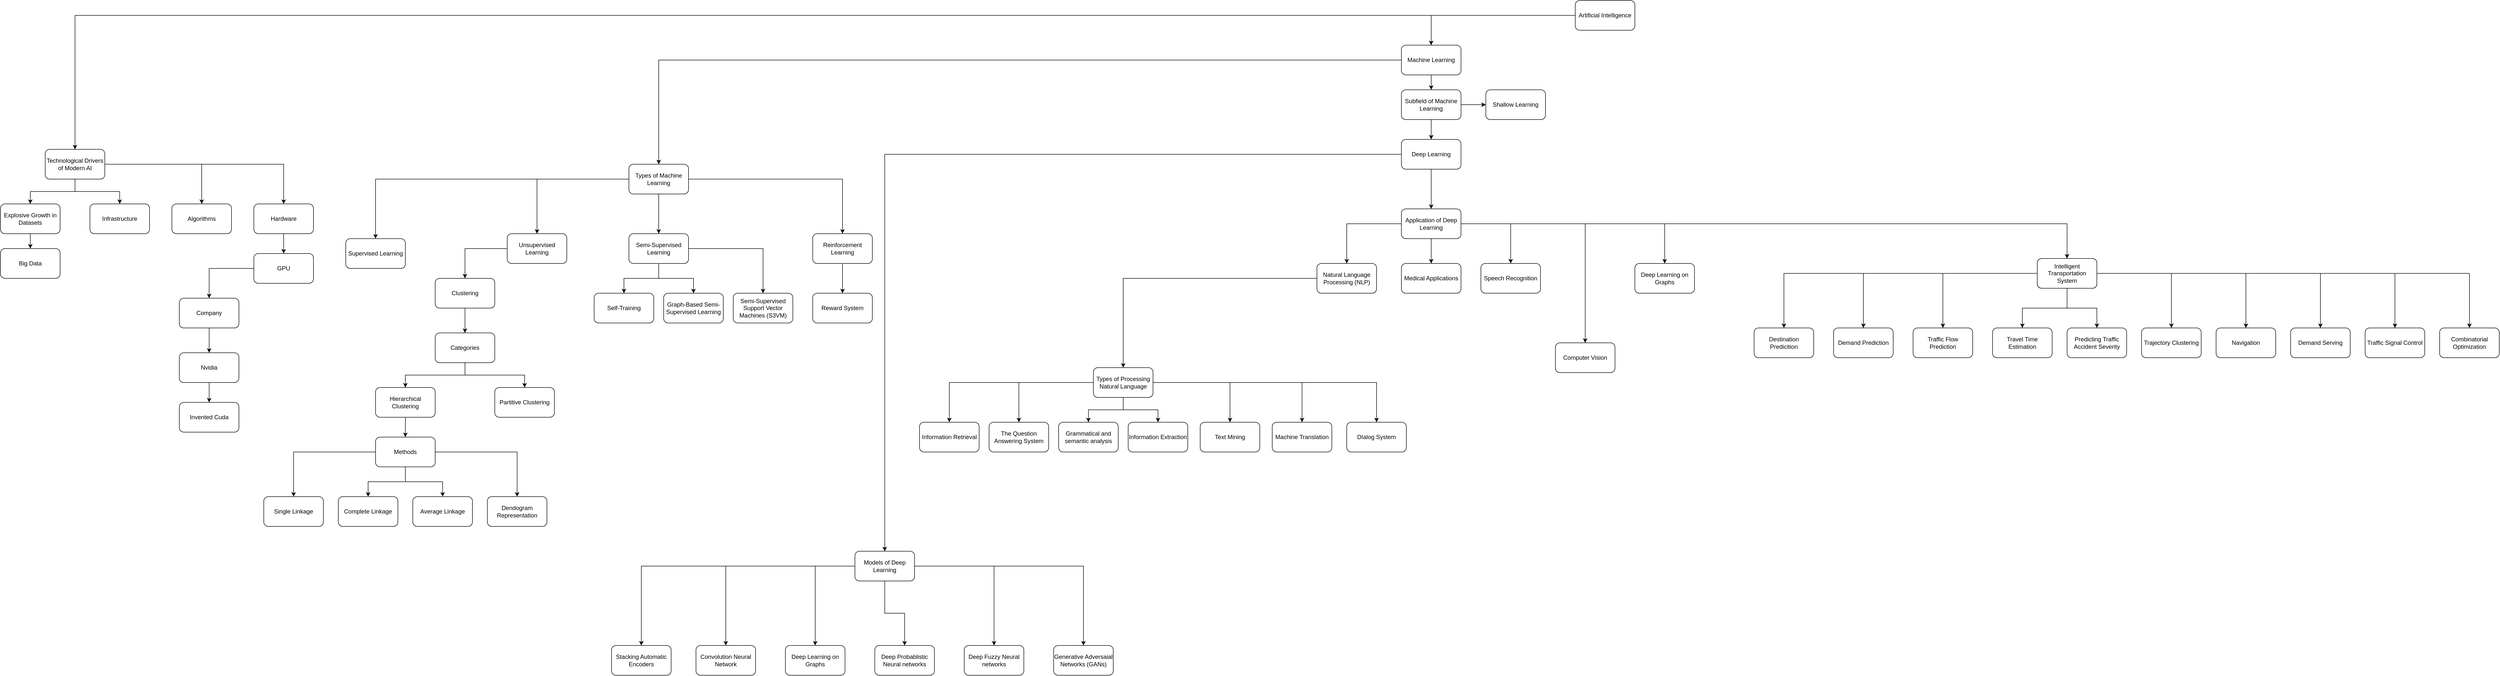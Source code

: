 <mxfile version="18.2.0" type="github">
  <diagram id="kHwue4zSDv6rkRo7yAcD" name="Page-1">
    <mxGraphModel dx="4333" dy="1003" grid="1" gridSize="10" guides="1" tooltips="1" connect="1" arrows="1" fold="1" page="1" pageScale="1" pageWidth="850" pageHeight="1100" math="0" shadow="0">
      <root>
        <mxCell id="0" />
        <mxCell id="1" parent="0" />
        <mxCell id="huiboyjthSdT7lwmt8Ed-3" value="" style="edgeStyle=orthogonalEdgeStyle;rounded=0;orthogonalLoop=1;jettySize=auto;html=1;startArrow=none;" parent="1" source="huiboyjthSdT7lwmt8Ed-80" target="huiboyjthSdT7lwmt8Ed-2" edge="1">
          <mxGeometry relative="1" as="geometry" />
        </mxCell>
        <mxCell id="huiboyjthSdT7lwmt8Ed-33" value="" style="edgeStyle=orthogonalEdgeStyle;rounded=0;orthogonalLoop=1;jettySize=auto;html=1;" parent="1" source="huiboyjthSdT7lwmt8Ed-1" target="huiboyjthSdT7lwmt8Ed-32" edge="1">
          <mxGeometry relative="1" as="geometry" />
        </mxCell>
        <mxCell id="huiboyjthSdT7lwmt8Ed-81" value="" style="edgeStyle=orthogonalEdgeStyle;rounded=0;orthogonalLoop=1;jettySize=auto;html=1;" parent="1" source="huiboyjthSdT7lwmt8Ed-1" target="huiboyjthSdT7lwmt8Ed-80" edge="1">
          <mxGeometry relative="1" as="geometry" />
        </mxCell>
        <mxCell id="huiboyjthSdT7lwmt8Ed-1" value="Artificial Intelligence" style="rounded=1;whiteSpace=wrap;html=1;treeFolding=1;" parent="1" vertex="1">
          <mxGeometry x="110" y="50" width="120" height="60" as="geometry" />
        </mxCell>
        <mxCell id="huiboyjthSdT7lwmt8Ed-5" value="" style="edgeStyle=orthogonalEdgeStyle;rounded=0;orthogonalLoop=1;jettySize=auto;html=1;" parent="1" source="huiboyjthSdT7lwmt8Ed-2" target="huiboyjthSdT7lwmt8Ed-4" edge="1">
          <mxGeometry relative="1" as="geometry" />
        </mxCell>
        <mxCell id="huiboyjthSdT7lwmt8Ed-12" style="edgeStyle=orthogonalEdgeStyle;rounded=0;orthogonalLoop=1;jettySize=auto;html=1;" parent="1" source="huiboyjthSdT7lwmt8Ed-2" target="huiboyjthSdT7lwmt8Ed-11" edge="1">
          <mxGeometry relative="1" as="geometry" />
        </mxCell>
        <mxCell id="huiboyjthSdT7lwmt8Ed-14" style="edgeStyle=orthogonalEdgeStyle;rounded=0;orthogonalLoop=1;jettySize=auto;html=1;" parent="1" source="huiboyjthSdT7lwmt8Ed-2" target="huiboyjthSdT7lwmt8Ed-13" edge="1">
          <mxGeometry relative="1" as="geometry" />
        </mxCell>
        <mxCell id="huiboyjthSdT7lwmt8Ed-16" style="edgeStyle=orthogonalEdgeStyle;rounded=0;orthogonalLoop=1;jettySize=auto;html=1;" parent="1" source="huiboyjthSdT7lwmt8Ed-2" target="huiboyjthSdT7lwmt8Ed-15" edge="1">
          <mxGeometry relative="1" as="geometry" />
        </mxCell>
        <mxCell id="huiboyjthSdT7lwmt8Ed-2" value="Types of Machine Learning" style="rounded=1;whiteSpace=wrap;html=1;treeFolding=1;" parent="1" vertex="1">
          <mxGeometry x="-1795" y="380" width="120" height="60" as="geometry" />
        </mxCell>
        <mxCell id="hZGsorOQkky-hUSpiF_T-110" value="" style="edgeStyle=orthogonalEdgeStyle;rounded=0;orthogonalLoop=1;jettySize=auto;html=1;exitX=0.5;exitY=1;exitDx=0;exitDy=0;" edge="1" parent="1" source="huiboyjthSdT7lwmt8Ed-4" target="hZGsorOQkky-hUSpiF_T-109" visible="0">
          <mxGeometry relative="1" as="geometry" />
        </mxCell>
        <mxCell id="hZGsorOQkky-hUSpiF_T-114" value="" style="edgeStyle=orthogonalEdgeStyle;rounded=0;orthogonalLoop=1;jettySize=auto;html=1;" edge="1" parent="1" source="huiboyjthSdT7lwmt8Ed-4" target="hZGsorOQkky-hUSpiF_T-113" visible="0">
          <mxGeometry relative="1" as="geometry" />
        </mxCell>
        <mxCell id="huiboyjthSdT7lwmt8Ed-4" value="Supervised Learning" style="whiteSpace=wrap;html=1;rounded=1;treeFolding=1;" parent="1" vertex="1" collapsed="1">
          <mxGeometry x="-2365" y="530" width="120" height="60" as="geometry" />
        </mxCell>
        <mxCell id="huiboyjthSdT7lwmt8Ed-23" style="edgeStyle=orthogonalEdgeStyle;rounded=0;orthogonalLoop=1;jettySize=auto;html=1;" parent="1" source="huiboyjthSdT7lwmt8Ed-11" target="huiboyjthSdT7lwmt8Ed-22" edge="1">
          <mxGeometry relative="1" as="geometry" />
        </mxCell>
        <mxCell id="huiboyjthSdT7lwmt8Ed-11" value="Unsupervised Learning" style="rounded=1;whiteSpace=wrap;html=1;treeFolding=1;" parent="1" vertex="1">
          <mxGeometry x="-2040" y="520" width="120" height="60" as="geometry" />
        </mxCell>
        <mxCell id="huiboyjthSdT7lwmt8Ed-25" style="edgeStyle=orthogonalEdgeStyle;rounded=0;orthogonalLoop=1;jettySize=auto;html=1;" parent="1" source="huiboyjthSdT7lwmt8Ed-13" target="huiboyjthSdT7lwmt8Ed-24" edge="1">
          <mxGeometry relative="1" as="geometry" />
        </mxCell>
        <mxCell id="huiboyjthSdT7lwmt8Ed-27" style="edgeStyle=orthogonalEdgeStyle;rounded=0;orthogonalLoop=1;jettySize=auto;html=1;" parent="1" source="huiboyjthSdT7lwmt8Ed-13" target="huiboyjthSdT7lwmt8Ed-26" edge="1">
          <mxGeometry relative="1" as="geometry" />
        </mxCell>
        <mxCell id="huiboyjthSdT7lwmt8Ed-29" style="edgeStyle=orthogonalEdgeStyle;rounded=0;orthogonalLoop=1;jettySize=auto;html=1;" parent="1" source="huiboyjthSdT7lwmt8Ed-13" target="huiboyjthSdT7lwmt8Ed-28" edge="1">
          <mxGeometry relative="1" as="geometry" />
        </mxCell>
        <mxCell id="huiboyjthSdT7lwmt8Ed-13" value="Semi-Supervised Learning" style="rounded=1;whiteSpace=wrap;html=1;treeFolding=1;" parent="1" vertex="1">
          <mxGeometry x="-1795" y="520" width="120" height="60" as="geometry" />
        </mxCell>
        <mxCell id="huiboyjthSdT7lwmt8Ed-31" style="edgeStyle=orthogonalEdgeStyle;rounded=0;orthogonalLoop=1;jettySize=auto;html=1;" parent="1" source="huiboyjthSdT7lwmt8Ed-15" target="huiboyjthSdT7lwmt8Ed-30" edge="1">
          <mxGeometry relative="1" as="geometry" />
        </mxCell>
        <mxCell id="huiboyjthSdT7lwmt8Ed-15" value="Reinforcement Learning" style="rounded=1;whiteSpace=wrap;html=1;treeFolding=1;" parent="1" vertex="1">
          <mxGeometry x="-1425" y="520" width="120" height="60" as="geometry" />
        </mxCell>
        <mxCell id="hZGsorOQkky-hUSpiF_T-108" value="" style="edgeStyle=orthogonalEdgeStyle;rounded=0;orthogonalLoop=1;jettySize=auto;html=1;" edge="1" parent="1" source="huiboyjthSdT7lwmt8Ed-18" target="hZGsorOQkky-hUSpiF_T-107" visible="0">
          <mxGeometry relative="1" as="geometry" />
        </mxCell>
        <mxCell id="hZGsorOQkky-hUSpiF_T-118" value="" style="edgeStyle=orthogonalEdgeStyle;rounded=0;orthogonalLoop=1;jettySize=auto;html=1;" edge="1" parent="1" source="huiboyjthSdT7lwmt8Ed-18" target="hZGsorOQkky-hUSpiF_T-117" visible="0">
          <mxGeometry relative="1" as="geometry" />
        </mxCell>
        <mxCell id="hZGsorOQkky-hUSpiF_T-120" value="" style="edgeStyle=orthogonalEdgeStyle;rounded=0;orthogonalLoop=1;jettySize=auto;html=1;" edge="1" parent="1" source="huiboyjthSdT7lwmt8Ed-18" target="hZGsorOQkky-hUSpiF_T-119" visible="0">
          <mxGeometry relative="1" as="geometry" />
        </mxCell>
        <mxCell id="huiboyjthSdT7lwmt8Ed-18" value="Classification" style="whiteSpace=wrap;html=1;rounded=1;treeFolding=1;" parent="1" vertex="1" visible="0">
          <mxGeometry x="-2445" y="740" width="120" height="60" as="geometry" />
        </mxCell>
        <mxCell id="hZGsorOQkky-hUSpiF_T-106" value="" style="edgeStyle=orthogonalEdgeStyle;rounded=0;orthogonalLoop=1;jettySize=auto;html=1;" edge="1" parent="1" source="huiboyjthSdT7lwmt8Ed-20" target="hZGsorOQkky-hUSpiF_T-107" visible="0">
          <mxGeometry relative="1" as="geometry">
            <mxPoint x="-2114.933" y="820" as="targetPoint" />
          </mxGeometry>
        </mxCell>
        <mxCell id="hZGsorOQkky-hUSpiF_T-121" style="edgeStyle=orthogonalEdgeStyle;rounded=0;orthogonalLoop=1;jettySize=auto;html=1;" edge="1" parent="1" source="huiboyjthSdT7lwmt8Ed-20" target="hZGsorOQkky-hUSpiF_T-119" visible="0">
          <mxGeometry relative="1" as="geometry">
            <Array as="points">
              <mxPoint x="-2225" y="870" />
              <mxPoint x="-2385" y="870" />
            </Array>
          </mxGeometry>
        </mxCell>
        <mxCell id="huiboyjthSdT7lwmt8Ed-20" value="Regression" style="whiteSpace=wrap;html=1;rounded=1;treeFolding=1;" parent="1" vertex="1" visible="0">
          <mxGeometry x="-2285" y="740" width="120" height="60" as="geometry" />
        </mxCell>
        <mxCell id="hZGsorOQkky-hUSpiF_T-125" value="" style="edgeStyle=orthogonalEdgeStyle;rounded=0;orthogonalLoop=1;jettySize=auto;html=1;" edge="1" parent="1" source="huiboyjthSdT7lwmt8Ed-22" target="hZGsorOQkky-hUSpiF_T-124">
          <mxGeometry relative="1" as="geometry" />
        </mxCell>
        <mxCell id="huiboyjthSdT7lwmt8Ed-22" value="Clustering" style="rounded=1;whiteSpace=wrap;html=1;treeFolding=1;" parent="1" vertex="1">
          <mxGeometry x="-2185" y="610" width="120" height="60" as="geometry" />
        </mxCell>
        <mxCell id="huiboyjthSdT7lwmt8Ed-24" value="Self-Training" style="rounded=1;whiteSpace=wrap;html=1;treeFolding=1;" parent="1" vertex="1">
          <mxGeometry x="-1865" y="640" width="120" height="60" as="geometry" />
        </mxCell>
        <mxCell id="huiboyjthSdT7lwmt8Ed-26" value="Graph-Based Semi-Supervised Learning" style="rounded=1;whiteSpace=wrap;html=1;treeFolding=1;" parent="1" vertex="1">
          <mxGeometry x="-1725" y="640" width="120" height="60" as="geometry" />
        </mxCell>
        <mxCell id="huiboyjthSdT7lwmt8Ed-28" value="Semi-Supervised Support Vector Machines (S3VM)" style="rounded=1;whiteSpace=wrap;html=1;treeFolding=1;" parent="1" vertex="1">
          <mxGeometry x="-1585" y="640" width="120" height="60" as="geometry" />
        </mxCell>
        <mxCell id="huiboyjthSdT7lwmt8Ed-30" value="Reward System" style="rounded=1;whiteSpace=wrap;html=1;treeFolding=1;" parent="1" vertex="1">
          <mxGeometry x="-1425" y="640" width="120" height="60" as="geometry" />
        </mxCell>
        <mxCell id="huiboyjthSdT7lwmt8Ed-35" value="" style="edgeStyle=orthogonalEdgeStyle;rounded=0;orthogonalLoop=1;jettySize=auto;html=1;" parent="1" source="huiboyjthSdT7lwmt8Ed-32" target="huiboyjthSdT7lwmt8Ed-34" edge="1">
          <mxGeometry relative="1" as="geometry" />
        </mxCell>
        <mxCell id="huiboyjthSdT7lwmt8Ed-39" value="" style="edgeStyle=orthogonalEdgeStyle;rounded=0;orthogonalLoop=1;jettySize=auto;html=1;" parent="1" source="huiboyjthSdT7lwmt8Ed-32" target="huiboyjthSdT7lwmt8Ed-38" edge="1">
          <mxGeometry relative="1" as="geometry" />
        </mxCell>
        <mxCell id="huiboyjthSdT7lwmt8Ed-41" value="" style="edgeStyle=orthogonalEdgeStyle;rounded=0;orthogonalLoop=1;jettySize=auto;html=1;" parent="1" source="huiboyjthSdT7lwmt8Ed-32" target="huiboyjthSdT7lwmt8Ed-40" edge="1">
          <mxGeometry relative="1" as="geometry" />
        </mxCell>
        <mxCell id="huiboyjthSdT7lwmt8Ed-43" value="" style="edgeStyle=orthogonalEdgeStyle;rounded=0;orthogonalLoop=1;jettySize=auto;html=1;" parent="1" source="huiboyjthSdT7lwmt8Ed-32" target="huiboyjthSdT7lwmt8Ed-42" edge="1">
          <mxGeometry relative="1" as="geometry" />
        </mxCell>
        <mxCell id="huiboyjthSdT7lwmt8Ed-32" value="Technological Drivers of Modern AI" style="rounded=1;whiteSpace=wrap;html=1;treeFolding=1;" parent="1" vertex="1">
          <mxGeometry x="-2970" y="350" width="120" height="60" as="geometry" />
        </mxCell>
        <mxCell id="huiboyjthSdT7lwmt8Ed-37" value="" style="edgeStyle=orthogonalEdgeStyle;rounded=0;orthogonalLoop=1;jettySize=auto;html=1;" parent="1" source="huiboyjthSdT7lwmt8Ed-34" target="huiboyjthSdT7lwmt8Ed-36" edge="1">
          <mxGeometry relative="1" as="geometry" />
        </mxCell>
        <mxCell id="huiboyjthSdT7lwmt8Ed-34" value="Explosive Growth in Datasets" style="rounded=1;whiteSpace=wrap;html=1;treeFolding=1;" parent="1" vertex="1">
          <mxGeometry x="-3060" y="460" width="120" height="60" as="geometry" />
        </mxCell>
        <mxCell id="huiboyjthSdT7lwmt8Ed-36" value="Big Data" style="rounded=1;whiteSpace=wrap;html=1;treeFolding=1;" parent="1" vertex="1">
          <mxGeometry x="-3060" y="550" width="120" height="60" as="geometry" />
        </mxCell>
        <mxCell id="huiboyjthSdT7lwmt8Ed-38" value="Infrastructure" style="rounded=1;whiteSpace=wrap;html=1;treeFolding=1;" parent="1" vertex="1">
          <mxGeometry x="-2880" y="460" width="120" height="60" as="geometry" />
        </mxCell>
        <mxCell id="huiboyjthSdT7lwmt8Ed-40" value="Algorithms" style="rounded=1;whiteSpace=wrap;html=1;treeFolding=1;" parent="1" vertex="1">
          <mxGeometry x="-2715" y="460" width="120" height="60" as="geometry" />
        </mxCell>
        <mxCell id="huiboyjthSdT7lwmt8Ed-45" value="" style="edgeStyle=orthogonalEdgeStyle;rounded=0;orthogonalLoop=1;jettySize=auto;html=1;" parent="1" source="huiboyjthSdT7lwmt8Ed-42" target="huiboyjthSdT7lwmt8Ed-44" edge="1">
          <mxGeometry relative="1" as="geometry" />
        </mxCell>
        <mxCell id="huiboyjthSdT7lwmt8Ed-42" value="Hardware" style="rounded=1;whiteSpace=wrap;html=1;treeFolding=1;" parent="1" vertex="1">
          <mxGeometry x="-2550" y="460" width="120" height="60" as="geometry" />
        </mxCell>
        <mxCell id="huiboyjthSdT7lwmt8Ed-47" value="" style="edgeStyle=orthogonalEdgeStyle;rounded=0;orthogonalLoop=1;jettySize=auto;html=1;" parent="1" source="huiboyjthSdT7lwmt8Ed-44" target="huiboyjthSdT7lwmt8Ed-46" edge="1">
          <mxGeometry relative="1" as="geometry" />
        </mxCell>
        <mxCell id="huiboyjthSdT7lwmt8Ed-44" value="GPU" style="rounded=1;whiteSpace=wrap;html=1;treeFolding=1;" parent="1" vertex="1">
          <mxGeometry x="-2550" y="560" width="120" height="60" as="geometry" />
        </mxCell>
        <mxCell id="huiboyjthSdT7lwmt8Ed-51" style="edgeStyle=orthogonalEdgeStyle;rounded=0;orthogonalLoop=1;jettySize=auto;html=1;" parent="1" source="huiboyjthSdT7lwmt8Ed-46" target="huiboyjthSdT7lwmt8Ed-50" edge="1">
          <mxGeometry relative="1" as="geometry" />
        </mxCell>
        <mxCell id="huiboyjthSdT7lwmt8Ed-46" value="Company" style="rounded=1;whiteSpace=wrap;html=1;treeFolding=1;" parent="1" vertex="1">
          <mxGeometry x="-2700" y="650" width="120" height="60" as="geometry" />
        </mxCell>
        <mxCell id="huiboyjthSdT7lwmt8Ed-54" style="edgeStyle=orthogonalEdgeStyle;rounded=0;orthogonalLoop=1;jettySize=auto;html=1;" parent="1" source="huiboyjthSdT7lwmt8Ed-50" target="huiboyjthSdT7lwmt8Ed-53" edge="1">
          <mxGeometry relative="1" as="geometry" />
        </mxCell>
        <mxCell id="huiboyjthSdT7lwmt8Ed-50" value="Nvidia" style="rounded=1;whiteSpace=wrap;html=1;treeFolding=1;" parent="1" vertex="1">
          <mxGeometry x="-2700" y="760" width="120" height="60" as="geometry" />
        </mxCell>
        <mxCell id="huiboyjthSdT7lwmt8Ed-53" value="Invented Cuda" style="rounded=1;whiteSpace=wrap;html=1;treeFolding=1;" parent="1" vertex="1">
          <mxGeometry x="-2700" y="860" width="120" height="60" as="geometry" />
        </mxCell>
        <mxCell id="huiboyjthSdT7lwmt8Ed-58" value="" style="edgeStyle=orthogonalEdgeStyle;rounded=0;orthogonalLoop=1;jettySize=auto;html=1;" parent="1" source="huiboyjthSdT7lwmt8Ed-55" target="huiboyjthSdT7lwmt8Ed-57" edge="1">
          <mxGeometry relative="1" as="geometry" />
        </mxCell>
        <mxCell id="huiboyjthSdT7lwmt8Ed-60" value="" style="edgeStyle=orthogonalEdgeStyle;rounded=0;orthogonalLoop=1;jettySize=auto;html=1;" parent="1" source="huiboyjthSdT7lwmt8Ed-55" target="huiboyjthSdT7lwmt8Ed-59" edge="1">
          <mxGeometry relative="1" as="geometry" />
        </mxCell>
        <mxCell id="huiboyjthSdT7lwmt8Ed-62" value="" style="edgeStyle=orthogonalEdgeStyle;rounded=0;orthogonalLoop=1;jettySize=auto;html=1;" parent="1" source="huiboyjthSdT7lwmt8Ed-55" target="huiboyjthSdT7lwmt8Ed-61" edge="1">
          <mxGeometry relative="1" as="geometry" />
        </mxCell>
        <mxCell id="huiboyjthSdT7lwmt8Ed-64" value="" style="edgeStyle=orthogonalEdgeStyle;rounded=0;orthogonalLoop=1;jettySize=auto;html=1;" parent="1" source="huiboyjthSdT7lwmt8Ed-55" target="huiboyjthSdT7lwmt8Ed-63" edge="1">
          <mxGeometry relative="1" as="geometry" />
        </mxCell>
        <mxCell id="huiboyjthSdT7lwmt8Ed-66" value="" style="edgeStyle=orthogonalEdgeStyle;rounded=0;orthogonalLoop=1;jettySize=auto;html=1;" parent="1" source="huiboyjthSdT7lwmt8Ed-55" target="huiboyjthSdT7lwmt8Ed-65" edge="1">
          <mxGeometry relative="1" as="geometry" />
        </mxCell>
        <mxCell id="huiboyjthSdT7lwmt8Ed-68" value="" style="edgeStyle=orthogonalEdgeStyle;rounded=0;orthogonalLoop=1;jettySize=auto;html=1;" parent="1" source="huiboyjthSdT7lwmt8Ed-55" target="huiboyjthSdT7lwmt8Ed-67" edge="1">
          <mxGeometry relative="1" as="geometry" />
        </mxCell>
        <mxCell id="huiboyjthSdT7lwmt8Ed-70" value="" style="edgeStyle=orthogonalEdgeStyle;rounded=0;orthogonalLoop=1;jettySize=auto;html=1;" parent="1" source="huiboyjthSdT7lwmt8Ed-55" target="huiboyjthSdT7lwmt8Ed-69" edge="1">
          <mxGeometry relative="1" as="geometry" />
        </mxCell>
        <mxCell id="huiboyjthSdT7lwmt8Ed-55" value="Types of Processing Natural Language" style="rounded=1;whiteSpace=wrap;html=1;treeFolding=1;" parent="1" vertex="1">
          <mxGeometry x="-860" y="790" width="120" height="60" as="geometry" />
        </mxCell>
        <mxCell id="huiboyjthSdT7lwmt8Ed-57" value="Grammatical and semantic analysis" style="rounded=1;whiteSpace=wrap;html=1;treeFolding=1;" parent="1" vertex="1">
          <mxGeometry x="-930" y="900" width="120" height="60" as="geometry" />
        </mxCell>
        <mxCell id="huiboyjthSdT7lwmt8Ed-59" value="Information Extraction" style="rounded=1;whiteSpace=wrap;html=1;treeFolding=1;" parent="1" vertex="1">
          <mxGeometry x="-790" y="900" width="120" height="60" as="geometry" />
        </mxCell>
        <mxCell id="huiboyjthSdT7lwmt8Ed-61" value="Text Mining" style="rounded=1;whiteSpace=wrap;html=1;treeFolding=1;" parent="1" vertex="1">
          <mxGeometry x="-645" y="900" width="120" height="60" as="geometry" />
        </mxCell>
        <mxCell id="huiboyjthSdT7lwmt8Ed-63" value="Information Retrieval" style="rounded=1;whiteSpace=wrap;html=1;treeFolding=1;" parent="1" vertex="1">
          <mxGeometry x="-1210" y="900" width="120" height="60" as="geometry" />
        </mxCell>
        <mxCell id="huiboyjthSdT7lwmt8Ed-65" value="Machine Translation" style="rounded=1;whiteSpace=wrap;html=1;treeFolding=1;" parent="1" vertex="1">
          <mxGeometry x="-500" y="900" width="120" height="60" as="geometry" />
        </mxCell>
        <mxCell id="huiboyjthSdT7lwmt8Ed-67" value="The Question Answering System" style="rounded=1;whiteSpace=wrap;html=1;treeFolding=1;" parent="1" vertex="1">
          <mxGeometry x="-1070" y="900" width="120" height="60" as="geometry" />
        </mxCell>
        <mxCell id="huiboyjthSdT7lwmt8Ed-69" value="DIalog System" style="rounded=1;whiteSpace=wrap;html=1;treeFolding=1;" parent="1" vertex="1">
          <mxGeometry x="-350" y="900" width="120" height="60" as="geometry" />
        </mxCell>
        <mxCell id="huiboyjthSdT7lwmt8Ed-73" style="edgeStyle=orthogonalEdgeStyle;rounded=0;orthogonalLoop=1;jettySize=auto;html=1;" parent="1" source="huiboyjthSdT7lwmt8Ed-71" target="huiboyjthSdT7lwmt8Ed-55" edge="1">
          <mxGeometry relative="1" as="geometry" />
        </mxCell>
        <mxCell id="hZGsorOQkky-hUSpiF_T-51" style="edgeStyle=orthogonalEdgeStyle;rounded=0;orthogonalLoop=1;jettySize=auto;html=1;exitX=1;exitY=0.5;exitDx=0;exitDy=0;" edge="1" parent="1" source="hZGsorOQkky-hUSpiF_T-42" target="huiboyjthSdT7lwmt8Ed-78">
          <mxGeometry relative="1" as="geometry" />
        </mxCell>
        <mxCell id="huiboyjthSdT7lwmt8Ed-71" value="Natural Language Processing (NLP)" style="rounded=1;whiteSpace=wrap;html=1;treeFolding=1;" parent="1" vertex="1">
          <mxGeometry x="-410" y="580" width="120" height="60" as="geometry" />
        </mxCell>
        <mxCell id="huiboyjthSdT7lwmt8Ed-96" style="edgeStyle=orthogonalEdgeStyle;rounded=0;orthogonalLoop=1;jettySize=auto;html=1;entryX=0.5;entryY=0;entryDx=0;entryDy=0;" parent="1" source="huiboyjthSdT7lwmt8Ed-78" target="huiboyjthSdT7lwmt8Ed-90" edge="1" visible="0">
          <mxGeometry relative="1" as="geometry" />
        </mxCell>
        <mxCell id="huiboyjthSdT7lwmt8Ed-103" value="" style="edgeStyle=orthogonalEdgeStyle;rounded=0;orthogonalLoop=1;jettySize=auto;html=1;" parent="1" source="huiboyjthSdT7lwmt8Ed-78" target="huiboyjthSdT7lwmt8Ed-102" edge="1" visible="0">
          <mxGeometry relative="1" as="geometry" />
        </mxCell>
        <mxCell id="huiboyjthSdT7lwmt8Ed-78" value="Computer Vision" style="rounded=1;whiteSpace=wrap;html=1;treeFolding=1;" parent="1" vertex="1" collapsed="1">
          <mxGeometry x="70" y="740" width="120" height="60" as="geometry" />
        </mxCell>
        <mxCell id="huiboyjthSdT7lwmt8Ed-98" value="" style="edgeStyle=orthogonalEdgeStyle;rounded=0;orthogonalLoop=1;jettySize=auto;html=1;" parent="1" source="huiboyjthSdT7lwmt8Ed-80" target="huiboyjthSdT7lwmt8Ed-97" edge="1">
          <mxGeometry relative="1" as="geometry" />
        </mxCell>
        <mxCell id="huiboyjthSdT7lwmt8Ed-80" value="Machine Learning" style="rounded=1;whiteSpace=wrap;html=1;treeFolding=1;" parent="1" vertex="1">
          <mxGeometry x="-240" y="140" width="120" height="60" as="geometry" />
        </mxCell>
        <mxCell id="huiboyjthSdT7lwmt8Ed-82" value="" style="edgeStyle=orthogonalEdgeStyle;rounded=0;orthogonalLoop=1;jettySize=auto;html=1;endArrow=none;" parent="1" source="huiboyjthSdT7lwmt8Ed-1" target="huiboyjthSdT7lwmt8Ed-80" edge="1">
          <mxGeometry relative="1" as="geometry">
            <mxPoint x="390" y="80.067" as="sourcePoint" />
            <mxPoint x="50.067" y="250" as="targetPoint" />
          </mxGeometry>
        </mxCell>
        <mxCell id="hZGsorOQkky-hUSpiF_T-10" value="" style="edgeStyle=orthogonalEdgeStyle;rounded=0;orthogonalLoop=1;jettySize=auto;html=1;" edge="1" parent="1" source="huiboyjthSdT7lwmt8Ed-88" target="hZGsorOQkky-hUSpiF_T-9">
          <mxGeometry relative="1" as="geometry" />
        </mxCell>
        <mxCell id="hZGsorOQkky-hUSpiF_T-43" value="" style="edgeStyle=orthogonalEdgeStyle;rounded=0;orthogonalLoop=1;jettySize=auto;html=1;" edge="1" parent="1" source="huiboyjthSdT7lwmt8Ed-88" target="hZGsorOQkky-hUSpiF_T-42">
          <mxGeometry relative="1" as="geometry" />
        </mxCell>
        <mxCell id="huiboyjthSdT7lwmt8Ed-88" value="Deep Learning" style="rounded=1;whiteSpace=wrap;html=1;treeFolding=1;" parent="1" vertex="1">
          <mxGeometry x="-240" y="330" width="120" height="60" as="geometry" />
        </mxCell>
        <mxCell id="huiboyjthSdT7lwmt8Ed-93" value="" style="edgeStyle=orthogonalEdgeStyle;rounded=0;orthogonalLoop=1;jettySize=auto;html=1;" parent="1" source="huiboyjthSdT7lwmt8Ed-90" target="huiboyjthSdT7lwmt8Ed-92" edge="1" visible="0">
          <mxGeometry relative="1" as="geometry" />
        </mxCell>
        <mxCell id="huiboyjthSdT7lwmt8Ed-95" value="" style="edgeStyle=orthogonalEdgeStyle;rounded=0;orthogonalLoop=1;jettySize=auto;html=1;" parent="1" source="huiboyjthSdT7lwmt8Ed-90" target="huiboyjthSdT7lwmt8Ed-94" edge="1" visible="0">
          <mxGeometry relative="1" as="geometry" />
        </mxCell>
        <mxCell id="hZGsorOQkky-hUSpiF_T-53" value="" style="edgeStyle=orthogonalEdgeStyle;rounded=0;orthogonalLoop=1;jettySize=auto;html=1;" edge="1" parent="1" source="huiboyjthSdT7lwmt8Ed-90" target="hZGsorOQkky-hUSpiF_T-52" visible="0">
          <mxGeometry relative="1" as="geometry" />
        </mxCell>
        <mxCell id="hZGsorOQkky-hUSpiF_T-55" value="" style="edgeStyle=orthogonalEdgeStyle;rounded=0;orthogonalLoop=1;jettySize=auto;html=1;" edge="1" parent="1" source="huiboyjthSdT7lwmt8Ed-90" target="hZGsorOQkky-hUSpiF_T-54" visible="0">
          <mxGeometry relative="1" as="geometry" />
        </mxCell>
        <mxCell id="hZGsorOQkky-hUSpiF_T-57" value="" style="edgeStyle=orthogonalEdgeStyle;rounded=0;orthogonalLoop=1;jettySize=auto;html=1;" edge="1" parent="1" source="huiboyjthSdT7lwmt8Ed-90" target="hZGsorOQkky-hUSpiF_T-56" visible="0">
          <mxGeometry relative="1" as="geometry" />
        </mxCell>
        <mxCell id="hZGsorOQkky-hUSpiF_T-59" value="" style="edgeStyle=orthogonalEdgeStyle;rounded=0;orthogonalLoop=1;jettySize=auto;html=1;" edge="1" parent="1" source="huiboyjthSdT7lwmt8Ed-90" target="hZGsorOQkky-hUSpiF_T-58" visible="0">
          <mxGeometry relative="1" as="geometry" />
        </mxCell>
        <mxCell id="hZGsorOQkky-hUSpiF_T-61" value="" style="edgeStyle=orthogonalEdgeStyle;rounded=0;orthogonalLoop=1;jettySize=auto;html=1;" edge="1" parent="1" source="huiboyjthSdT7lwmt8Ed-90" target="hZGsorOQkky-hUSpiF_T-60" visible="0">
          <mxGeometry relative="1" as="geometry" />
        </mxCell>
        <mxCell id="huiboyjthSdT7lwmt8Ed-90" value="The uses of Computing Vision" style="rounded=1;whiteSpace=wrap;html=1;treeFolding=1;" parent="1" vertex="1" visible="0">
          <mxGeometry x="280" y="860" width="120" height="60" as="geometry" />
        </mxCell>
        <mxCell id="huiboyjthSdT7lwmt8Ed-92" value="Facial Recognition" style="rounded=1;whiteSpace=wrap;html=1;treeFolding=1;" parent="1" vertex="1" visible="0">
          <mxGeometry x="200" y="990" width="120" height="60" as="geometry" />
        </mxCell>
        <mxCell id="huiboyjthSdT7lwmt8Ed-94" value="Image Recognition" style="rounded=1;whiteSpace=wrap;html=1;treeFolding=1;" parent="1" vertex="1" visible="0">
          <mxGeometry x="360" y="990" width="120" height="60" as="geometry" />
        </mxCell>
        <mxCell id="huiboyjthSdT7lwmt8Ed-99" style="edgeStyle=orthogonalEdgeStyle;rounded=0;orthogonalLoop=1;jettySize=auto;html=1;" parent="1" source="huiboyjthSdT7lwmt8Ed-97" target="huiboyjthSdT7lwmt8Ed-88" edge="1">
          <mxGeometry relative="1" as="geometry" />
        </mxCell>
        <mxCell id="hZGsorOQkky-hUSpiF_T-4" value="" style="edgeStyle=orthogonalEdgeStyle;rounded=0;orthogonalLoop=1;jettySize=auto;html=1;" edge="1" parent="1" source="huiboyjthSdT7lwmt8Ed-97" target="hZGsorOQkky-hUSpiF_T-3">
          <mxGeometry relative="1" as="geometry" />
        </mxCell>
        <mxCell id="huiboyjthSdT7lwmt8Ed-97" value="Subfield of Machine Learning" style="rounded=1;whiteSpace=wrap;html=1;treeFolding=1;" parent="1" vertex="1">
          <mxGeometry x="-240" y="230" width="120" height="60" as="geometry" />
        </mxCell>
        <mxCell id="huiboyjthSdT7lwmt8Ed-105" value="" style="edgeStyle=orthogonalEdgeStyle;rounded=0;orthogonalLoop=1;jettySize=auto;html=1;" parent="1" source="huiboyjthSdT7lwmt8Ed-102" target="huiboyjthSdT7lwmt8Ed-104" edge="1" visible="0">
          <mxGeometry relative="1" as="geometry" />
        </mxCell>
        <mxCell id="huiboyjthSdT7lwmt8Ed-107" value="" style="edgeStyle=orthogonalEdgeStyle;rounded=0;orthogonalLoop=1;jettySize=auto;html=1;" parent="1" source="huiboyjthSdT7lwmt8Ed-102" target="huiboyjthSdT7lwmt8Ed-106" edge="1" visible="0">
          <mxGeometry relative="1" as="geometry" />
        </mxCell>
        <mxCell id="huiboyjthSdT7lwmt8Ed-102" value="To analyze and process visual information and data" style="rounded=1;whiteSpace=wrap;html=1;treeFolding=1;" parent="1" vertex="1" visible="0">
          <mxGeometry x="-60" y="880" width="120" height="60" as="geometry" />
        </mxCell>
        <mxCell id="huiboyjthSdT7lwmt8Ed-110" style="edgeStyle=orthogonalEdgeStyle;rounded=0;orthogonalLoop=1;jettySize=auto;html=1;entryX=0.5;entryY=0;entryDx=0;entryDy=0;" parent="1" source="huiboyjthSdT7lwmt8Ed-104" target="huiboyjthSdT7lwmt8Ed-108" edge="1" visible="0">
          <mxGeometry relative="1" as="geometry" />
        </mxCell>
        <mxCell id="huiboyjthSdT7lwmt8Ed-104" value="Software" style="rounded=1;whiteSpace=wrap;html=1;treeFolding=1;" parent="1" vertex="1" visible="0">
          <mxGeometry x="-145" y="1000" width="120" height="60" as="geometry" />
        </mxCell>
        <mxCell id="huiboyjthSdT7lwmt8Ed-109" value="" style="edgeStyle=orthogonalEdgeStyle;rounded=0;orthogonalLoop=1;jettySize=auto;html=1;" parent="1" source="huiboyjthSdT7lwmt8Ed-106" target="huiboyjthSdT7lwmt8Ed-108" edge="1" visible="0">
          <mxGeometry relative="1" as="geometry" />
        </mxCell>
        <mxCell id="huiboyjthSdT7lwmt8Ed-106" value="Hardware" style="rounded=1;whiteSpace=wrap;html=1;treeFolding=1;" parent="1" vertex="1" visible="0">
          <mxGeometry x="25" y="1000" width="120" height="60" as="geometry" />
        </mxCell>
        <mxCell id="huiboyjthSdT7lwmt8Ed-112" value="" style="edgeStyle=orthogonalEdgeStyle;rounded=0;orthogonalLoop=1;jettySize=auto;html=1;" parent="1" source="huiboyjthSdT7lwmt8Ed-108" target="huiboyjthSdT7lwmt8Ed-111" edge="1" visible="0">
          <mxGeometry relative="1" as="geometry" />
        </mxCell>
        <mxCell id="huiboyjthSdT7lwmt8Ed-114" value="" style="edgeStyle=orthogonalEdgeStyle;rounded=0;orthogonalLoop=1;jettySize=auto;html=1;" parent="1" source="huiboyjthSdT7lwmt8Ed-108" target="huiboyjthSdT7lwmt8Ed-113" edge="1" visible="0">
          <mxGeometry relative="1" as="geometry" />
        </mxCell>
        <mxCell id="huiboyjthSdT7lwmt8Ed-116" value="" style="edgeStyle=orthogonalEdgeStyle;rounded=0;orthogonalLoop=1;jettySize=auto;html=1;" parent="1" source="huiboyjthSdT7lwmt8Ed-108" target="huiboyjthSdT7lwmt8Ed-115" edge="1" visible="0">
          <mxGeometry relative="1" as="geometry" />
        </mxCell>
        <mxCell id="huiboyjthSdT7lwmt8Ed-118" value="" style="edgeStyle=orthogonalEdgeStyle;rounded=0;orthogonalLoop=1;jettySize=auto;html=1;" parent="1" source="huiboyjthSdT7lwmt8Ed-108" target="huiboyjthSdT7lwmt8Ed-117" edge="1" visible="0">
          <mxGeometry relative="1" as="geometry" />
        </mxCell>
        <mxCell id="huiboyjthSdT7lwmt8Ed-120" value="" style="edgeStyle=orthogonalEdgeStyle;rounded=0;orthogonalLoop=1;jettySize=auto;html=1;" parent="1" source="huiboyjthSdT7lwmt8Ed-108" target="huiboyjthSdT7lwmt8Ed-119" edge="1" visible="0">
          <mxGeometry relative="1" as="geometry" />
        </mxCell>
        <mxCell id="huiboyjthSdT7lwmt8Ed-122" value="" style="edgeStyle=orthogonalEdgeStyle;rounded=0;orthogonalLoop=1;jettySize=auto;html=1;" parent="1" source="huiboyjthSdT7lwmt8Ed-108" target="huiboyjthSdT7lwmt8Ed-121" edge="1" visible="0">
          <mxGeometry relative="1" as="geometry" />
        </mxCell>
        <mxCell id="huiboyjthSdT7lwmt8Ed-108" value="Including" style="rounded=1;whiteSpace=wrap;html=1;treeFolding=1;" parent="1" vertex="1" visible="0">
          <mxGeometry x="-65" y="1140" width="120" height="60" as="geometry" />
        </mxCell>
        <mxCell id="huiboyjthSdT7lwmt8Ed-111" value="Process of Acquiring" style="rounded=1;whiteSpace=wrap;html=1;treeFolding=1;" parent="1" vertex="1" collapsed="1" visible="0">
          <mxGeometry x="-220" y="1270" width="120" height="60" as="geometry" />
        </mxCell>
        <mxCell id="huiboyjthSdT7lwmt8Ed-113" value="Transmitting" style="rounded=1;whiteSpace=wrap;html=1;treeFolding=1;" parent="1" vertex="1" collapsed="1" visible="0">
          <mxGeometry x="-65" y="1270" width="120" height="60" as="geometry" />
        </mxCell>
        <mxCell id="huiboyjthSdT7lwmt8Ed-115" value="Processing" style="rounded=1;whiteSpace=wrap;html=1;treeFolding=1;" parent="1" vertex="1" collapsed="1" visible="0">
          <mxGeometry x="90" y="1270" width="120" height="60" as="geometry" />
        </mxCell>
        <mxCell id="huiboyjthSdT7lwmt8Ed-117" value="Screening" style="rounded=1;whiteSpace=wrap;html=1;treeFolding=1;" parent="1" vertex="1" collapsed="1" visible="0">
          <mxGeometry x="250" y="1270" width="120" height="60" as="geometry" />
        </mxCell>
        <mxCell id="huiboyjthSdT7lwmt8Ed-119" value="Storing" style="rounded=1;whiteSpace=wrap;html=1;treeFolding=1;" parent="1" vertex="1" collapsed="1" visible="0">
          <mxGeometry x="-380" y="1270" width="120" height="60" as="geometry" />
        </mxCell>
        <mxCell id="huiboyjthSdT7lwmt8Ed-121" value="Understanding Visual Information" style="rounded=1;whiteSpace=wrap;html=1;treeFolding=1;" parent="1" vertex="1" collapsed="1" visible="0">
          <mxGeometry x="400" y="1270" width="120" height="60" as="geometry" />
        </mxCell>
        <mxCell id="hZGsorOQkky-hUSpiF_T-3" value="Shallow Learning" style="rounded=1;whiteSpace=wrap;html=1;treeFolding=1;" vertex="1" parent="1">
          <mxGeometry x="-70" y="230" width="120" height="60" as="geometry" />
        </mxCell>
        <mxCell id="hZGsorOQkky-hUSpiF_T-12" value="" style="edgeStyle=orthogonalEdgeStyle;rounded=0;orthogonalLoop=1;jettySize=auto;html=1;" edge="1" parent="1" source="hZGsorOQkky-hUSpiF_T-9" target="hZGsorOQkky-hUSpiF_T-11">
          <mxGeometry relative="1" as="geometry" />
        </mxCell>
        <mxCell id="hZGsorOQkky-hUSpiF_T-25" value="" style="edgeStyle=orthogonalEdgeStyle;rounded=0;orthogonalLoop=1;jettySize=auto;html=1;" edge="1" parent="1" source="hZGsorOQkky-hUSpiF_T-9" target="hZGsorOQkky-hUSpiF_T-24">
          <mxGeometry relative="1" as="geometry" />
        </mxCell>
        <mxCell id="hZGsorOQkky-hUSpiF_T-27" value="" style="edgeStyle=orthogonalEdgeStyle;rounded=0;orthogonalLoop=1;jettySize=auto;html=1;" edge="1" parent="1" source="hZGsorOQkky-hUSpiF_T-32" target="hZGsorOQkky-hUSpiF_T-26" visible="0">
          <mxGeometry relative="1" as="geometry" />
        </mxCell>
        <mxCell id="hZGsorOQkky-hUSpiF_T-33" value="" style="edgeStyle=orthogonalEdgeStyle;rounded=0;orthogonalLoop=1;jettySize=auto;html=1;" edge="1" parent="1" source="hZGsorOQkky-hUSpiF_T-9" target="hZGsorOQkky-hUSpiF_T-32">
          <mxGeometry relative="1" as="geometry" />
        </mxCell>
        <mxCell id="hZGsorOQkky-hUSpiF_T-37" value="" style="edgeStyle=orthogonalEdgeStyle;rounded=0;orthogonalLoop=1;jettySize=auto;html=1;" edge="1" parent="1" source="hZGsorOQkky-hUSpiF_T-9" target="hZGsorOQkky-hUSpiF_T-36">
          <mxGeometry relative="1" as="geometry" />
        </mxCell>
        <mxCell id="hZGsorOQkky-hUSpiF_T-39" value="" style="edgeStyle=orthogonalEdgeStyle;rounded=0;orthogonalLoop=1;jettySize=auto;html=1;" edge="1" parent="1" source="hZGsorOQkky-hUSpiF_T-9" target="hZGsorOQkky-hUSpiF_T-38">
          <mxGeometry relative="1" as="geometry" />
        </mxCell>
        <mxCell id="hZGsorOQkky-hUSpiF_T-41" value="" style="edgeStyle=orthogonalEdgeStyle;rounded=0;orthogonalLoop=1;jettySize=auto;html=1;" edge="1" parent="1" source="hZGsorOQkky-hUSpiF_T-9" target="hZGsorOQkky-hUSpiF_T-40">
          <mxGeometry relative="1" as="geometry" />
        </mxCell>
        <mxCell id="hZGsorOQkky-hUSpiF_T-9" value="Models of Deep Learning" style="rounded=1;whiteSpace=wrap;html=1;treeFolding=1;" vertex="1" parent="1">
          <mxGeometry x="-1340" y="1160" width="120" height="60" as="geometry" />
        </mxCell>
        <mxCell id="hZGsorOQkky-hUSpiF_T-14" value="" style="edgeStyle=orthogonalEdgeStyle;rounded=0;orthogonalLoop=1;jettySize=auto;html=1;" edge="1" parent="1" source="hZGsorOQkky-hUSpiF_T-11" target="hZGsorOQkky-hUSpiF_T-13" visible="0">
          <mxGeometry relative="1" as="geometry" />
        </mxCell>
        <mxCell id="hZGsorOQkky-hUSpiF_T-16" value="" style="edgeStyle=orthogonalEdgeStyle;rounded=0;orthogonalLoop=1;jettySize=auto;html=1;" edge="1" parent="1" source="hZGsorOQkky-hUSpiF_T-11" target="hZGsorOQkky-hUSpiF_T-15" visible="0">
          <mxGeometry relative="1" as="geometry" />
        </mxCell>
        <mxCell id="hZGsorOQkky-hUSpiF_T-18" value="" style="edgeStyle=orthogonalEdgeStyle;rounded=0;orthogonalLoop=1;jettySize=auto;html=1;" edge="1" parent="1" source="hZGsorOQkky-hUSpiF_T-11" target="hZGsorOQkky-hUSpiF_T-17" visible="0">
          <mxGeometry relative="1" as="geometry" />
        </mxCell>
        <mxCell id="hZGsorOQkky-hUSpiF_T-20" value="" style="edgeStyle=orthogonalEdgeStyle;rounded=0;orthogonalLoop=1;jettySize=auto;html=1;" edge="1" parent="1" source="hZGsorOQkky-hUSpiF_T-11" target="hZGsorOQkky-hUSpiF_T-19" visible="0">
          <mxGeometry relative="1" as="geometry" />
        </mxCell>
        <mxCell id="hZGsorOQkky-hUSpiF_T-22" value="" style="edgeStyle=orthogonalEdgeStyle;rounded=0;orthogonalLoop=1;jettySize=auto;html=1;" edge="1" parent="1" source="hZGsorOQkky-hUSpiF_T-11" target="hZGsorOQkky-hUSpiF_T-21" visible="0">
          <mxGeometry relative="1" as="geometry" />
        </mxCell>
        <mxCell id="hZGsorOQkky-hUSpiF_T-11" value="Stacking Automatic Encoders" style="rounded=1;whiteSpace=wrap;html=1;treeFolding=1;" vertex="1" collapsed="1" parent="1">
          <mxGeometry x="-1830" y="1350" width="120" height="60" as="geometry" />
        </mxCell>
        <mxCell id="hZGsorOQkky-hUSpiF_T-13" value="Automatic Encoders" style="rounded=1;whiteSpace=wrap;html=1;treeFolding=1;" vertex="1" visible="0" parent="1">
          <mxGeometry x="-2150" y="1490" width="120" height="60" as="geometry" />
        </mxCell>
        <mxCell id="hZGsorOQkky-hUSpiF_T-15" value="Stacking Automatic Encoders" style="rounded=1;whiteSpace=wrap;html=1;treeFolding=1;" vertex="1" visible="0" parent="1">
          <mxGeometry x="-1990" y="1490" width="120" height="60" as="geometry" />
        </mxCell>
        <mxCell id="hZGsorOQkky-hUSpiF_T-17" value="Restricted Boltzmann Machine" style="rounded=1;whiteSpace=wrap;html=1;treeFolding=1;" vertex="1" visible="0" parent="1">
          <mxGeometry x="-1830" y="1490" width="120" height="60" as="geometry" />
        </mxCell>
        <mxCell id="hZGsorOQkky-hUSpiF_T-19" value="Deep Belief Network" style="rounded=1;whiteSpace=wrap;html=1;treeFolding=1;" vertex="1" visible="0" parent="1">
          <mxGeometry x="-1680" y="1490" width="120" height="60" as="geometry" />
        </mxCell>
        <mxCell id="hZGsorOQkky-hUSpiF_T-21" value="Deep Boltzmann Machine" style="rounded=1;whiteSpace=wrap;html=1;treeFolding=1;" vertex="1" visible="0" parent="1">
          <mxGeometry x="-1530" y="1490" width="120" height="60" as="geometry" />
        </mxCell>
        <mxCell id="hZGsorOQkky-hUSpiF_T-24" value="Convolution Neural Network" style="rounded=1;whiteSpace=wrap;html=1;treeFolding=1;" vertex="1" parent="1">
          <mxGeometry x="-1660" y="1350" width="120" height="60" as="geometry" />
        </mxCell>
        <mxCell id="hZGsorOQkky-hUSpiF_T-26" value="Graph Neural Networks" style="rounded=1;whiteSpace=wrap;html=1;treeFolding=1;" vertex="1" visible="0" parent="1">
          <mxGeometry x="-1550" y="1490" width="120" height="60" as="geometry" />
        </mxCell>
        <mxCell id="hZGsorOQkky-hUSpiF_T-35" value="" style="edgeStyle=orthogonalEdgeStyle;rounded=0;orthogonalLoop=1;jettySize=auto;html=1;" edge="1" parent="1" source="hZGsorOQkky-hUSpiF_T-32" target="hZGsorOQkky-hUSpiF_T-34" visible="0">
          <mxGeometry relative="1" as="geometry" />
        </mxCell>
        <mxCell id="hZGsorOQkky-hUSpiF_T-32" value="Deep Learning on Graphs" style="rounded=1;whiteSpace=wrap;html=1;treeFolding=1;" vertex="1" collapsed="1" parent="1">
          <mxGeometry x="-1480" y="1350" width="120" height="60" as="geometry" />
        </mxCell>
        <mxCell id="hZGsorOQkky-hUSpiF_T-34" value="Graph Convolutional Networks" style="rounded=1;whiteSpace=wrap;html=1;treeFolding=1;" vertex="1" visible="0" parent="1">
          <mxGeometry x="-1410" y="1490" width="120" height="60" as="geometry" />
        </mxCell>
        <mxCell id="hZGsorOQkky-hUSpiF_T-36" value="Deep Probablistic Neural networks" style="rounded=1;whiteSpace=wrap;html=1;treeFolding=1;" vertex="1" parent="1">
          <mxGeometry x="-1300" y="1350" width="120" height="60" as="geometry" />
        </mxCell>
        <mxCell id="hZGsorOQkky-hUSpiF_T-38" value="Deep Fuzzy Neural networks" style="rounded=1;whiteSpace=wrap;html=1;treeFolding=1;" vertex="1" parent="1">
          <mxGeometry x="-1120" y="1350" width="120" height="60" as="geometry" />
        </mxCell>
        <mxCell id="hZGsorOQkky-hUSpiF_T-40" value="Generative Adversaial Networks (GANs)" style="rounded=1;whiteSpace=wrap;html=1;treeFolding=1;" vertex="1" parent="1">
          <mxGeometry x="-940" y="1350" width="120" height="60" as="geometry" />
        </mxCell>
        <mxCell id="hZGsorOQkky-hUSpiF_T-46" style="edgeStyle=orthogonalEdgeStyle;rounded=0;orthogonalLoop=1;jettySize=auto;html=1;entryX=0.5;entryY=0;entryDx=0;entryDy=0;" edge="1" parent="1" source="hZGsorOQkky-hUSpiF_T-42" target="huiboyjthSdT7lwmt8Ed-71">
          <mxGeometry relative="1" as="geometry" />
        </mxCell>
        <mxCell id="hZGsorOQkky-hUSpiF_T-64" style="edgeStyle=orthogonalEdgeStyle;rounded=0;orthogonalLoop=1;jettySize=auto;html=1;entryX=0.5;entryY=0;entryDx=0;entryDy=0;" edge="1" parent="1" source="hZGsorOQkky-hUSpiF_T-42" target="hZGsorOQkky-hUSpiF_T-62">
          <mxGeometry relative="1" as="geometry" />
        </mxCell>
        <mxCell id="hZGsorOQkky-hUSpiF_T-65" style="edgeStyle=orthogonalEdgeStyle;rounded=0;orthogonalLoop=1;jettySize=auto;html=1;" edge="1" parent="1" source="hZGsorOQkky-hUSpiF_T-42" target="hZGsorOQkky-hUSpiF_T-49">
          <mxGeometry relative="1" as="geometry" />
        </mxCell>
        <mxCell id="hZGsorOQkky-hUSpiF_T-68" value="" style="edgeStyle=orthogonalEdgeStyle;rounded=0;orthogonalLoop=1;jettySize=auto;html=1;" edge="1" parent="1" source="hZGsorOQkky-hUSpiF_T-42" target="hZGsorOQkky-hUSpiF_T-67">
          <mxGeometry relative="1" as="geometry" />
        </mxCell>
        <mxCell id="hZGsorOQkky-hUSpiF_T-70" value="" style="edgeStyle=orthogonalEdgeStyle;rounded=0;orthogonalLoop=1;jettySize=auto;html=1;" edge="1" parent="1" source="hZGsorOQkky-hUSpiF_T-42" target="hZGsorOQkky-hUSpiF_T-69">
          <mxGeometry relative="1" as="geometry" />
        </mxCell>
        <mxCell id="hZGsorOQkky-hUSpiF_T-42" value="Application of Deep Learning" style="rounded=1;whiteSpace=wrap;html=1;treeFolding=1;" vertex="1" parent="1">
          <mxGeometry x="-240" y="470" width="120" height="60" as="geometry" />
        </mxCell>
        <mxCell id="hZGsorOQkky-hUSpiF_T-49" value="Medical Applications" style="rounded=1;whiteSpace=wrap;html=1;treeFolding=1;" vertex="1" collapsed="1" parent="1">
          <mxGeometry x="-240" y="580" width="120" height="60" as="geometry" />
        </mxCell>
        <mxCell id="hZGsorOQkky-hUSpiF_T-52" value="Image Segmentation" style="rounded=1;whiteSpace=wrap;html=1;treeFolding=1;" vertex="1" visible="0" parent="1">
          <mxGeometry x="520" y="990" width="120" height="60" as="geometry" />
        </mxCell>
        <mxCell id="hZGsorOQkky-hUSpiF_T-54" value="Object Detection" style="rounded=1;whiteSpace=wrap;html=1;treeFolding=1;" vertex="1" visible="0" parent="1">
          <mxGeometry x="680" y="990" width="120" height="60" as="geometry" />
        </mxCell>
        <mxCell id="hZGsorOQkky-hUSpiF_T-56" value="Image Semantic Segmentation" style="rounded=1;whiteSpace=wrap;html=1;treeFolding=1;" vertex="1" visible="0" parent="1">
          <mxGeometry x="840" y="990" width="120" height="60" as="geometry" />
        </mxCell>
        <mxCell id="hZGsorOQkky-hUSpiF_T-58" value="Video Object Segmentation" style="rounded=1;whiteSpace=wrap;html=1;treeFolding=1;" vertex="1" visible="0" parent="1">
          <mxGeometry x="1000" y="990" width="120" height="60" as="geometry" />
        </mxCell>
        <mxCell id="hZGsorOQkky-hUSpiF_T-60" value="Background / Foreground Separation" style="rounded=1;whiteSpace=wrap;html=1;treeFolding=1;" vertex="1" visible="0" parent="1">
          <mxGeometry x="1160" y="990" width="120" height="60" as="geometry" />
        </mxCell>
        <mxCell id="hZGsorOQkky-hUSpiF_T-62" value="Speech Recognition" style="rounded=1;whiteSpace=wrap;html=1;treeFolding=1;" vertex="1" parent="1">
          <mxGeometry x="-80" y="580" width="120" height="60" as="geometry" />
        </mxCell>
        <mxCell id="hZGsorOQkky-hUSpiF_T-67" value="Deep Learning on Graphs" style="rounded=1;whiteSpace=wrap;html=1;treeFolding=1;" vertex="1" parent="1">
          <mxGeometry x="230" y="580" width="120" height="60" as="geometry" />
        </mxCell>
        <mxCell id="hZGsorOQkky-hUSpiF_T-72" value="" style="edgeStyle=orthogonalEdgeStyle;rounded=0;orthogonalLoop=1;jettySize=auto;html=1;" edge="1" parent="1" source="hZGsorOQkky-hUSpiF_T-69" target="hZGsorOQkky-hUSpiF_T-71">
          <mxGeometry relative="1" as="geometry" />
        </mxCell>
        <mxCell id="hZGsorOQkky-hUSpiF_T-76" value="" style="edgeStyle=orthogonalEdgeStyle;rounded=0;orthogonalLoop=1;jettySize=auto;html=1;" edge="1" parent="1" source="hZGsorOQkky-hUSpiF_T-69" target="hZGsorOQkky-hUSpiF_T-75">
          <mxGeometry relative="1" as="geometry" />
        </mxCell>
        <mxCell id="hZGsorOQkky-hUSpiF_T-89" value="" style="edgeStyle=orthogonalEdgeStyle;rounded=0;orthogonalLoop=1;jettySize=auto;html=1;" edge="1" parent="1" source="hZGsorOQkky-hUSpiF_T-69" target="hZGsorOQkky-hUSpiF_T-88">
          <mxGeometry relative="1" as="geometry" />
        </mxCell>
        <mxCell id="hZGsorOQkky-hUSpiF_T-91" value="" style="edgeStyle=orthogonalEdgeStyle;rounded=0;orthogonalLoop=1;jettySize=auto;html=1;" edge="1" parent="1" source="hZGsorOQkky-hUSpiF_T-69" target="hZGsorOQkky-hUSpiF_T-90">
          <mxGeometry relative="1" as="geometry" />
        </mxCell>
        <mxCell id="hZGsorOQkky-hUSpiF_T-93" value="" style="edgeStyle=orthogonalEdgeStyle;rounded=0;orthogonalLoop=1;jettySize=auto;html=1;" edge="1" parent="1" source="hZGsorOQkky-hUSpiF_T-69" target="hZGsorOQkky-hUSpiF_T-92">
          <mxGeometry relative="1" as="geometry" />
        </mxCell>
        <mxCell id="hZGsorOQkky-hUSpiF_T-95" value="" style="edgeStyle=orthogonalEdgeStyle;rounded=0;orthogonalLoop=1;jettySize=auto;html=1;" edge="1" parent="1" source="hZGsorOQkky-hUSpiF_T-69" target="hZGsorOQkky-hUSpiF_T-94">
          <mxGeometry relative="1" as="geometry" />
        </mxCell>
        <mxCell id="hZGsorOQkky-hUSpiF_T-97" value="" style="edgeStyle=orthogonalEdgeStyle;rounded=0;orthogonalLoop=1;jettySize=auto;html=1;" edge="1" parent="1" source="hZGsorOQkky-hUSpiF_T-69" target="hZGsorOQkky-hUSpiF_T-96">
          <mxGeometry relative="1" as="geometry" />
        </mxCell>
        <mxCell id="hZGsorOQkky-hUSpiF_T-99" value="" style="edgeStyle=orthogonalEdgeStyle;rounded=0;orthogonalLoop=1;jettySize=auto;html=1;" edge="1" parent="1" source="hZGsorOQkky-hUSpiF_T-69" target="hZGsorOQkky-hUSpiF_T-98">
          <mxGeometry relative="1" as="geometry" />
        </mxCell>
        <mxCell id="hZGsorOQkky-hUSpiF_T-69" value="Intelligent Transportation System" style="rounded=1;whiteSpace=wrap;html=1;treeFolding=1;" vertex="1" parent="1">
          <mxGeometry x="1040" y="570" width="120" height="60" as="geometry" />
        </mxCell>
        <mxCell id="hZGsorOQkky-hUSpiF_T-84" style="edgeStyle=orthogonalEdgeStyle;rounded=0;orthogonalLoop=1;jettySize=auto;html=1;" edge="1" parent="1" source="hZGsorOQkky-hUSpiF_T-71" target="hZGsorOQkky-hUSpiF_T-73" visible="0">
          <mxGeometry relative="1" as="geometry" />
        </mxCell>
        <mxCell id="hZGsorOQkky-hUSpiF_T-85" style="edgeStyle=orthogonalEdgeStyle;rounded=0;orthogonalLoop=1;jettySize=auto;html=1;" edge="1" parent="1" source="hZGsorOQkky-hUSpiF_T-71" target="hZGsorOQkky-hUSpiF_T-77" visible="0">
          <mxGeometry relative="1" as="geometry" />
        </mxCell>
        <mxCell id="hZGsorOQkky-hUSpiF_T-71" value="Destination Predicition" style="rounded=1;whiteSpace=wrap;html=1;treeFolding=1;" vertex="1" collapsed="1" parent="1">
          <mxGeometry x="470" y="710" width="120" height="60" as="geometry" />
        </mxCell>
        <mxCell id="hZGsorOQkky-hUSpiF_T-73" value="Trajectory Prefix" style="rounded=1;whiteSpace=wrap;html=1;treeFolding=1;" vertex="1" visible="0" parent="1">
          <mxGeometry x="400" y="860" width="120" height="60" as="geometry" />
        </mxCell>
        <mxCell id="hZGsorOQkky-hUSpiF_T-75" value="Demand Prediction" style="rounded=1;whiteSpace=wrap;html=1;treeFolding=1;" vertex="1" parent="1">
          <mxGeometry x="630" y="710" width="120" height="60" as="geometry" />
        </mxCell>
        <mxCell id="hZGsorOQkky-hUSpiF_T-77" value="Next Steps" style="rounded=1;whiteSpace=wrap;html=1;treeFolding=1;" vertex="1" visible="0" parent="1">
          <mxGeometry x="540" y="860" width="120" height="60" as="geometry" />
        </mxCell>
        <mxCell id="hZGsorOQkky-hUSpiF_T-88" value="Traffic Flow Prediction" style="rounded=1;whiteSpace=wrap;html=1;treeFolding=1;" vertex="1" parent="1">
          <mxGeometry x="790" y="710" width="120" height="60" as="geometry" />
        </mxCell>
        <mxCell id="hZGsorOQkky-hUSpiF_T-90" value="Travel Time Estimation" style="rounded=1;whiteSpace=wrap;html=1;treeFolding=1;" vertex="1" parent="1">
          <mxGeometry x="950" y="710" width="120" height="60" as="geometry" />
        </mxCell>
        <mxCell id="hZGsorOQkky-hUSpiF_T-92" value="Predicting Traffic Accident Severity" style="rounded=1;whiteSpace=wrap;html=1;treeFolding=1;" vertex="1" parent="1">
          <mxGeometry x="1100" y="710" width="120" height="60" as="geometry" />
        </mxCell>
        <mxCell id="hZGsorOQkky-hUSpiF_T-94" value="Trajectory Clustering" style="rounded=1;whiteSpace=wrap;html=1;treeFolding=1;" vertex="1" parent="1">
          <mxGeometry x="1250" y="710" width="120" height="60" as="geometry" />
        </mxCell>
        <mxCell id="hZGsorOQkky-hUSpiF_T-96" value="Navigation" style="rounded=1;whiteSpace=wrap;html=1;treeFolding=1;" vertex="1" parent="1">
          <mxGeometry x="1400" y="710" width="120" height="60" as="geometry" />
        </mxCell>
        <mxCell id="hZGsorOQkky-hUSpiF_T-98" value="Demand Serving" style="rounded=1;whiteSpace=wrap;html=1;treeFolding=1;" vertex="1" parent="1">
          <mxGeometry x="1550" y="710" width="120" height="60" as="geometry" />
        </mxCell>
        <mxCell id="hZGsorOQkky-hUSpiF_T-102" value="" style="edgeStyle=orthogonalEdgeStyle;rounded=0;orthogonalLoop=1;jettySize=auto;html=1;" edge="1" parent="1" source="hZGsorOQkky-hUSpiF_T-100" target="hZGsorOQkky-hUSpiF_T-101">
          <mxGeometry relative="1" as="geometry" />
        </mxCell>
        <mxCell id="hZGsorOQkky-hUSpiF_T-104" value="" style="edgeStyle=orthogonalEdgeStyle;rounded=0;orthogonalLoop=1;jettySize=auto;html=1;" edge="1" parent="1" source="hZGsorOQkky-hUSpiF_T-100" target="hZGsorOQkky-hUSpiF_T-103">
          <mxGeometry relative="1" as="geometry" />
        </mxCell>
        <mxCell id="hZGsorOQkky-hUSpiF_T-100" value="Intelligent Transportation System" style="rounded=1;whiteSpace=wrap;html=1;treeFolding=1;" vertex="1" parent="1">
          <mxGeometry x="1040" y="570" width="120" height="60" as="geometry" />
        </mxCell>
        <mxCell id="hZGsorOQkky-hUSpiF_T-101" value="Traffic Signal Control" style="rounded=1;whiteSpace=wrap;html=1;treeFolding=1;" vertex="1" parent="1">
          <mxGeometry x="1700" y="710" width="120" height="60" as="geometry" />
        </mxCell>
        <mxCell id="hZGsorOQkky-hUSpiF_T-103" value="Combinatorial Optimization" style="rounded=1;whiteSpace=wrap;html=1;treeFolding=1;" vertex="1" parent="1">
          <mxGeometry x="1850" y="710" width="120" height="60" as="geometry" />
        </mxCell>
        <mxCell id="hZGsorOQkky-hUSpiF_T-107" value="Support Vector Machine (SVM)" style="whiteSpace=wrap;html=1;rounded=1;treeFolding=1;" vertex="1" visible="0" parent="1">
          <mxGeometry x="-2285" y="910" width="120" height="60" as="geometry" />
        </mxCell>
        <mxCell id="hZGsorOQkky-hUSpiF_T-112" style="edgeStyle=orthogonalEdgeStyle;rounded=0;orthogonalLoop=1;jettySize=auto;html=1;" edge="1" parent="1" source="hZGsorOQkky-hUSpiF_T-109" target="huiboyjthSdT7lwmt8Ed-18" visible="0">
          <mxGeometry relative="1" as="geometry" />
        </mxCell>
        <mxCell id="hZGsorOQkky-hUSpiF_T-109" value="Discrete Values" style="whiteSpace=wrap;html=1;rounded=1;treeFolding=1;" vertex="1" visible="0" parent="1">
          <mxGeometry x="-2445" y="650" width="120" height="60" as="geometry" />
        </mxCell>
        <mxCell id="hZGsorOQkky-hUSpiF_T-116" style="edgeStyle=orthogonalEdgeStyle;rounded=0;orthogonalLoop=1;jettySize=auto;html=1;" edge="1" parent="1" source="hZGsorOQkky-hUSpiF_T-113" target="huiboyjthSdT7lwmt8Ed-20" visible="0">
          <mxGeometry relative="1" as="geometry" />
        </mxCell>
        <mxCell id="hZGsorOQkky-hUSpiF_T-113" value="Continous Values" style="whiteSpace=wrap;html=1;rounded=1;treeFolding=1;" vertex="1" visible="0" parent="1">
          <mxGeometry x="-2285" y="650" width="120" height="60" as="geometry" />
        </mxCell>
        <mxCell id="hZGsorOQkky-hUSpiF_T-117" value="Decision Tree" style="whiteSpace=wrap;html=1;rounded=1;treeFolding=1;" vertex="1" visible="0" parent="1">
          <mxGeometry x="-2595" y="830" width="120" height="60" as="geometry" />
        </mxCell>
        <mxCell id="hZGsorOQkky-hUSpiF_T-119" value="Random Forest" style="whiteSpace=wrap;html=1;rounded=1;treeFolding=1;" vertex="1" visible="0" parent="1">
          <mxGeometry x="-2445" y="910" width="120" height="60" as="geometry" />
        </mxCell>
        <mxCell id="hZGsorOQkky-hUSpiF_T-130" value="" style="edgeStyle=orthogonalEdgeStyle;rounded=0;orthogonalLoop=1;jettySize=auto;html=1;" edge="1" parent="1" source="hZGsorOQkky-hUSpiF_T-122" target="hZGsorOQkky-hUSpiF_T-129">
          <mxGeometry relative="1" as="geometry" />
        </mxCell>
        <mxCell id="hZGsorOQkky-hUSpiF_T-122" value="Hierarchical Clustering" style="rounded=1;whiteSpace=wrap;html=1;treeFolding=1;" vertex="1" parent="1">
          <mxGeometry x="-2305" y="830" width="120" height="60" as="geometry" />
        </mxCell>
        <mxCell id="hZGsorOQkky-hUSpiF_T-126" style="edgeStyle=orthogonalEdgeStyle;rounded=0;orthogonalLoop=1;jettySize=auto;html=1;" edge="1" parent="1" source="hZGsorOQkky-hUSpiF_T-124" target="hZGsorOQkky-hUSpiF_T-122">
          <mxGeometry relative="1" as="geometry" />
        </mxCell>
        <mxCell id="hZGsorOQkky-hUSpiF_T-128" value="" style="edgeStyle=orthogonalEdgeStyle;rounded=0;orthogonalLoop=1;jettySize=auto;html=1;" edge="1" parent="1" source="hZGsorOQkky-hUSpiF_T-124" target="hZGsorOQkky-hUSpiF_T-127">
          <mxGeometry relative="1" as="geometry" />
        </mxCell>
        <mxCell id="hZGsorOQkky-hUSpiF_T-124" value="Categories" style="rounded=1;whiteSpace=wrap;html=1;treeFolding=1;" vertex="1" parent="1">
          <mxGeometry x="-2185" y="720" width="120" height="60" as="geometry" />
        </mxCell>
        <mxCell id="hZGsorOQkky-hUSpiF_T-127" value="Partitive Clustering" style="rounded=1;whiteSpace=wrap;html=1;treeFolding=1;" vertex="1" parent="1">
          <mxGeometry x="-2065" y="830" width="120" height="60" as="geometry" />
        </mxCell>
        <mxCell id="hZGsorOQkky-hUSpiF_T-132" value="" style="edgeStyle=orthogonalEdgeStyle;rounded=0;orthogonalLoop=1;jettySize=auto;html=1;" edge="1" parent="1" source="hZGsorOQkky-hUSpiF_T-129" target="hZGsorOQkky-hUSpiF_T-131">
          <mxGeometry relative="1" as="geometry" />
        </mxCell>
        <mxCell id="hZGsorOQkky-hUSpiF_T-134" value="" style="edgeStyle=orthogonalEdgeStyle;rounded=0;orthogonalLoop=1;jettySize=auto;html=1;" edge="1" parent="1" source="hZGsorOQkky-hUSpiF_T-129" target="hZGsorOQkky-hUSpiF_T-133">
          <mxGeometry relative="1" as="geometry" />
        </mxCell>
        <mxCell id="hZGsorOQkky-hUSpiF_T-136" value="" style="edgeStyle=orthogonalEdgeStyle;rounded=0;orthogonalLoop=1;jettySize=auto;html=1;" edge="1" parent="1" source="hZGsorOQkky-hUSpiF_T-129" target="hZGsorOQkky-hUSpiF_T-135">
          <mxGeometry relative="1" as="geometry" />
        </mxCell>
        <mxCell id="hZGsorOQkky-hUSpiF_T-138" value="" style="edgeStyle=orthogonalEdgeStyle;rounded=0;orthogonalLoop=1;jettySize=auto;html=1;" edge="1" parent="1" source="hZGsorOQkky-hUSpiF_T-129" target="hZGsorOQkky-hUSpiF_T-137">
          <mxGeometry relative="1" as="geometry" />
        </mxCell>
        <mxCell id="hZGsorOQkky-hUSpiF_T-129" value="Methods" style="rounded=1;whiteSpace=wrap;html=1;treeFolding=1;" vertex="1" parent="1">
          <mxGeometry x="-2305" y="930" width="120" height="60" as="geometry" />
        </mxCell>
        <mxCell id="hZGsorOQkky-hUSpiF_T-131" value="Single Linkage" style="rounded=1;whiteSpace=wrap;html=1;treeFolding=1;" vertex="1" parent="1">
          <mxGeometry x="-2530" y="1050" width="120" height="60" as="geometry" />
        </mxCell>
        <mxCell id="hZGsorOQkky-hUSpiF_T-133" value="Complete Linkage" style="rounded=1;whiteSpace=wrap;html=1;treeFolding=1;" vertex="1" parent="1">
          <mxGeometry x="-2380" y="1050" width="120" height="60" as="geometry" />
        </mxCell>
        <mxCell id="hZGsorOQkky-hUSpiF_T-135" value="Average Linkage" style="rounded=1;whiteSpace=wrap;html=1;treeFolding=1;" vertex="1" parent="1">
          <mxGeometry x="-2230" y="1050" width="120" height="60" as="geometry" />
        </mxCell>
        <mxCell id="hZGsorOQkky-hUSpiF_T-137" value="Dendogram Representation" style="rounded=1;whiteSpace=wrap;html=1;treeFolding=1;" vertex="1" parent="1">
          <mxGeometry x="-2080" y="1050" width="120" height="60" as="geometry" />
        </mxCell>
      </root>
    </mxGraphModel>
  </diagram>
</mxfile>
